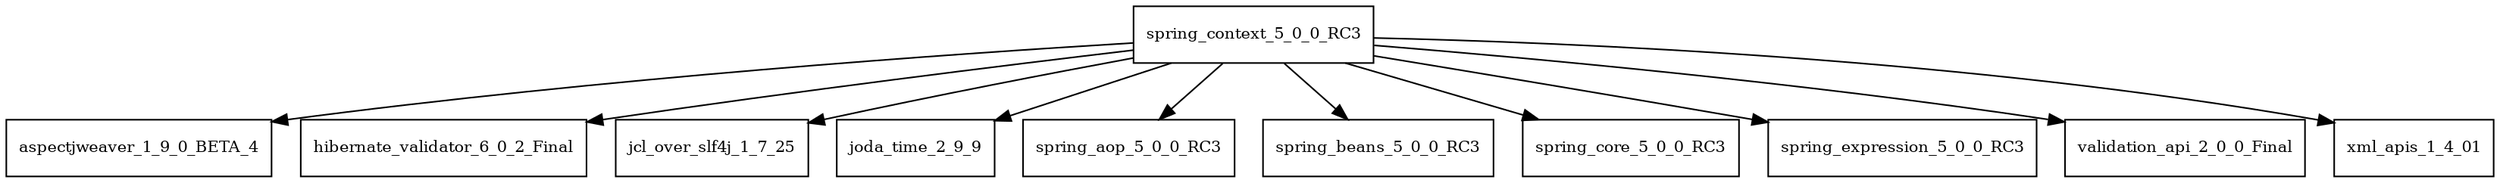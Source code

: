 digraph spring_context_5_0_0_RC3_dependencies {
  node [shape = box, fontsize=10.0];
  spring_context_5_0_0_RC3 -> aspectjweaver_1_9_0_BETA_4;
  spring_context_5_0_0_RC3 -> hibernate_validator_6_0_2_Final;
  spring_context_5_0_0_RC3 -> jcl_over_slf4j_1_7_25;
  spring_context_5_0_0_RC3 -> joda_time_2_9_9;
  spring_context_5_0_0_RC3 -> spring_aop_5_0_0_RC3;
  spring_context_5_0_0_RC3 -> spring_beans_5_0_0_RC3;
  spring_context_5_0_0_RC3 -> spring_core_5_0_0_RC3;
  spring_context_5_0_0_RC3 -> spring_expression_5_0_0_RC3;
  spring_context_5_0_0_RC3 -> validation_api_2_0_0_Final;
  spring_context_5_0_0_RC3 -> xml_apis_1_4_01;
}
